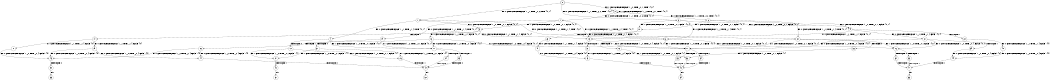 digraph BCG {
size = "7, 10.5";
center = TRUE;
node [shape = circle];
0 [peripheries = 2];
0 -> 1 [label = "EX !0 !ATOMIC_EXCH_BRANCH (1, +1, TRUE, +0, 2, TRUE) !{0, 1}"];
0 -> 2 [label = "EX !1 !ATOMIC_EXCH_BRANCH (1, +0, TRUE, +0, 1, TRUE) !{0, 1}"];
0 -> 3 [label = "EX !0 !ATOMIC_EXCH_BRANCH (1, +1, TRUE, +0, 2, TRUE) !{0, 1}"];
1 -> 4 [label = "EX !0 !ATOMIC_EXCH_BRANCH (1, +1, TRUE, +1, 4, TRUE) !{0, 1}"];
1 -> 5 [label = "EX !1 !ATOMIC_EXCH_BRANCH (1, +0, TRUE, +0, 1, FALSE) !{0, 1}"];
1 -> 6 [label = "EX !0 !ATOMIC_EXCH_BRANCH (1, +1, TRUE, +1, 4, TRUE) !{0, 1}"];
2 -> 2 [label = "EX !1 !ATOMIC_EXCH_BRANCH (1, +0, TRUE, +0, 1, TRUE) !{0, 1}"];
2 -> 7 [label = "EX !0 !ATOMIC_EXCH_BRANCH (1, +1, TRUE, +0, 2, TRUE) !{0, 1}"];
2 -> 8 [label = "EX !0 !ATOMIC_EXCH_BRANCH (1, +1, TRUE, +0, 2, TRUE) !{0, 1}"];
3 -> 9 [label = "EX !1 !ATOMIC_EXCH_BRANCH (1, +0, TRUE, +0, 1, FALSE) !{0, 1}"];
3 -> 6 [label = "EX !0 !ATOMIC_EXCH_BRANCH (1, +1, TRUE, +1, 4, TRUE) !{0, 1}"];
3 -> 10 [label = "EX !1 !ATOMIC_EXCH_BRANCH (1, +0, TRUE, +0, 1, FALSE) !{0, 1}"];
4 -> 11 [label = "EX !1 !ATOMIC_EXCH_BRANCH (1, +0, TRUE, +0, 1, FALSE) !{0, 1}"];
4 -> 12 [label = "TERMINATE !0"];
5 -> 13 [label = "EX !0 !ATOMIC_EXCH_BRANCH (1, +1, TRUE, +1, 4, FALSE) !{0, 1}"];
5 -> 14 [label = "TERMINATE !1"];
5 -> 15 [label = "EX !0 !ATOMIC_EXCH_BRANCH (1, +1, TRUE, +1, 4, FALSE) !{0, 1}"];
6 -> 16 [label = "EX !1 !ATOMIC_EXCH_BRANCH (1, +0, TRUE, +0, 1, FALSE) !{0, 1}"];
6 -> 17 [label = "EX !1 !ATOMIC_EXCH_BRANCH (1, +0, TRUE, +0, 1, FALSE) !{0, 1}"];
6 -> 18 [label = "TERMINATE !0"];
7 -> 19 [label = "EX !0 !ATOMIC_EXCH_BRANCH (1, +1, TRUE, +1, 4, TRUE) !{0, 1}"];
7 -> 5 [label = "EX !1 !ATOMIC_EXCH_BRANCH (1, +0, TRUE, +0, 1, FALSE) !{0, 1}"];
7 -> 20 [label = "EX !0 !ATOMIC_EXCH_BRANCH (1, +1, TRUE, +1, 4, TRUE) !{0, 1}"];
8 -> 9 [label = "EX !1 !ATOMIC_EXCH_BRANCH (1, +0, TRUE, +0, 1, FALSE) !{0, 1}"];
8 -> 20 [label = "EX !0 !ATOMIC_EXCH_BRANCH (1, +1, TRUE, +1, 4, TRUE) !{0, 1}"];
8 -> 10 [label = "EX !1 !ATOMIC_EXCH_BRANCH (1, +0, TRUE, +0, 1, FALSE) !{0, 1}"];
9 -> 21 [label = "EX !0 !ATOMIC_EXCH_BRANCH (1, +1, TRUE, +1, 4, FALSE) !{0, 1}"];
9 -> 22 [label = "TERMINATE !1"];
9 -> 15 [label = "EX !0 !ATOMIC_EXCH_BRANCH (1, +1, TRUE, +1, 4, FALSE) !{0, 1}"];
10 -> 15 [label = "EX !0 !ATOMIC_EXCH_BRANCH (1, +1, TRUE, +1, 4, FALSE) !{0, 1}"];
10 -> 23 [label = "TERMINATE !1"];
11 -> 24 [label = "TERMINATE !0"];
11 -> 25 [label = "TERMINATE !1"];
12 -> 26 [label = "EX !1 !ATOMIC_EXCH_BRANCH (1, +0, TRUE, +0, 1, FALSE) !{1}"];
12 -> 27 [label = "EX !1 !ATOMIC_EXCH_BRANCH (1, +0, TRUE, +0, 1, FALSE) !{1}"];
13 -> 11 [label = "EX !0 !ATOMIC_EXCH_BRANCH (1, +0, TRUE, +0, 4, FALSE) !{0, 1}"];
13 -> 28 [label = "TERMINATE !1"];
13 -> 17 [label = "EX !0 !ATOMIC_EXCH_BRANCH (1, +0, TRUE, +0, 4, FALSE) !{0, 1}"];
14 -> 29 [label = "EX !0 !ATOMIC_EXCH_BRANCH (1, +1, TRUE, +1, 4, FALSE) !{0}"];
14 -> 30 [label = "EX !0 !ATOMIC_EXCH_BRANCH (1, +1, TRUE, +1, 4, FALSE) !{0}"];
15 -> 17 [label = "EX !0 !ATOMIC_EXCH_BRANCH (1, +0, TRUE, +0, 4, FALSE) !{0, 1}"];
15 -> 31 [label = "TERMINATE !1"];
16 -> 32 [label = "TERMINATE !0"];
16 -> 33 [label = "TERMINATE !1"];
17 -> 34 [label = "TERMINATE !0"];
17 -> 35 [label = "TERMINATE !1"];
18 -> 36 [label = "EX !1 !ATOMIC_EXCH_BRANCH (1, +0, TRUE, +0, 1, FALSE) !{1}"];
19 -> 11 [label = "EX !1 !ATOMIC_EXCH_BRANCH (1, +0, TRUE, +0, 1, FALSE) !{0, 1}"];
19 -> 37 [label = "TERMINATE !0"];
20 -> 16 [label = "EX !1 !ATOMIC_EXCH_BRANCH (1, +0, TRUE, +0, 1, FALSE) !{0, 1}"];
20 -> 17 [label = "EX !1 !ATOMIC_EXCH_BRANCH (1, +0, TRUE, +0, 1, FALSE) !{0, 1}"];
20 -> 38 [label = "TERMINATE !0"];
21 -> 16 [label = "EX !0 !ATOMIC_EXCH_BRANCH (1, +0, TRUE, +0, 4, FALSE) !{0, 1}"];
21 -> 39 [label = "TERMINATE !1"];
21 -> 17 [label = "EX !0 !ATOMIC_EXCH_BRANCH (1, +0, TRUE, +0, 4, FALSE) !{0, 1}"];
22 -> 40 [label = "EX !0 !ATOMIC_EXCH_BRANCH (1, +1, TRUE, +1, 4, FALSE) !{0}"];
23 -> 41 [label = "EX !0 !ATOMIC_EXCH_BRANCH (1, +1, TRUE, +1, 4, FALSE) !{0}"];
24 -> 42 [label = "TERMINATE !1"];
25 -> 42 [label = "TERMINATE !0"];
26 -> 42 [label = "TERMINATE !1"];
27 -> 43 [label = "TERMINATE !1"];
28 -> 44 [label = "EX !0 !ATOMIC_EXCH_BRANCH (1, +0, TRUE, +0, 4, FALSE) !{0}"];
28 -> 45 [label = "EX !0 !ATOMIC_EXCH_BRANCH (1, +0, TRUE, +0, 4, FALSE) !{0}"];
29 -> 44 [label = "EX !0 !ATOMIC_EXCH_BRANCH (1, +0, TRUE, +0, 4, FALSE) !{0}"];
29 -> 45 [label = "EX !0 !ATOMIC_EXCH_BRANCH (1, +0, TRUE, +0, 4, FALSE) !{0}"];
30 -> 45 [label = "EX !0 !ATOMIC_EXCH_BRANCH (1, +0, TRUE, +0, 4, FALSE) !{0}"];
31 -> 46 [label = "EX !0 !ATOMIC_EXCH_BRANCH (1, +0, TRUE, +0, 4, FALSE) !{0}"];
32 -> 47 [label = "TERMINATE !1"];
33 -> 47 [label = "TERMINATE !0"];
34 -> 48 [label = "TERMINATE !1"];
35 -> 48 [label = "TERMINATE !0"];
36 -> 48 [label = "TERMINATE !1"];
37 -> 26 [label = "EX !1 !ATOMIC_EXCH_BRANCH (1, +0, TRUE, +0, 1, FALSE) !{1}"];
37 -> 27 [label = "EX !1 !ATOMIC_EXCH_BRANCH (1, +0, TRUE, +0, 1, FALSE) !{1}"];
38 -> 36 [label = "EX !1 !ATOMIC_EXCH_BRANCH (1, +0, TRUE, +0, 1, FALSE) !{1}"];
39 -> 49 [label = "EX !0 !ATOMIC_EXCH_BRANCH (1, +0, TRUE, +0, 4, FALSE) !{0}"];
40 -> 49 [label = "EX !0 !ATOMIC_EXCH_BRANCH (1, +0, TRUE, +0, 4, FALSE) !{0}"];
41 -> 46 [label = "EX !0 !ATOMIC_EXCH_BRANCH (1, +0, TRUE, +0, 4, FALSE) !{0}"];
42 -> 50 [label = "exit"];
43 -> 51 [label = "exit"];
44 -> 42 [label = "TERMINATE !0"];
45 -> 52 [label = "TERMINATE !0"];
46 -> 48 [label = "TERMINATE !0"];
47 -> 53 [label = "exit"];
48 -> 54 [label = "exit"];
49 -> 47 [label = "TERMINATE !0"];
52 -> 55 [label = "exit"];
}
